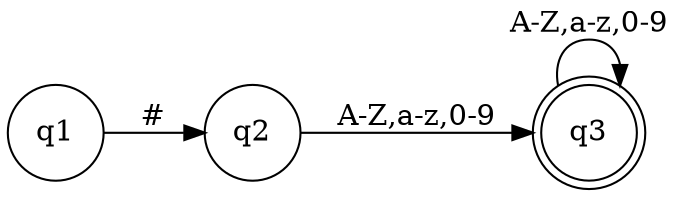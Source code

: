 digraph literals_symbol_dfa {
        rankdir=LR;

        node [shape = doublecircle]; q3;
        node [shape = circle];

        q1 -> q2 [label = "#"]
        q2 -> q3 [label = "A-Z,a-z,0-9"]
        q3 -> q3 [label = "A-Z,a-z,0-9"]
}
